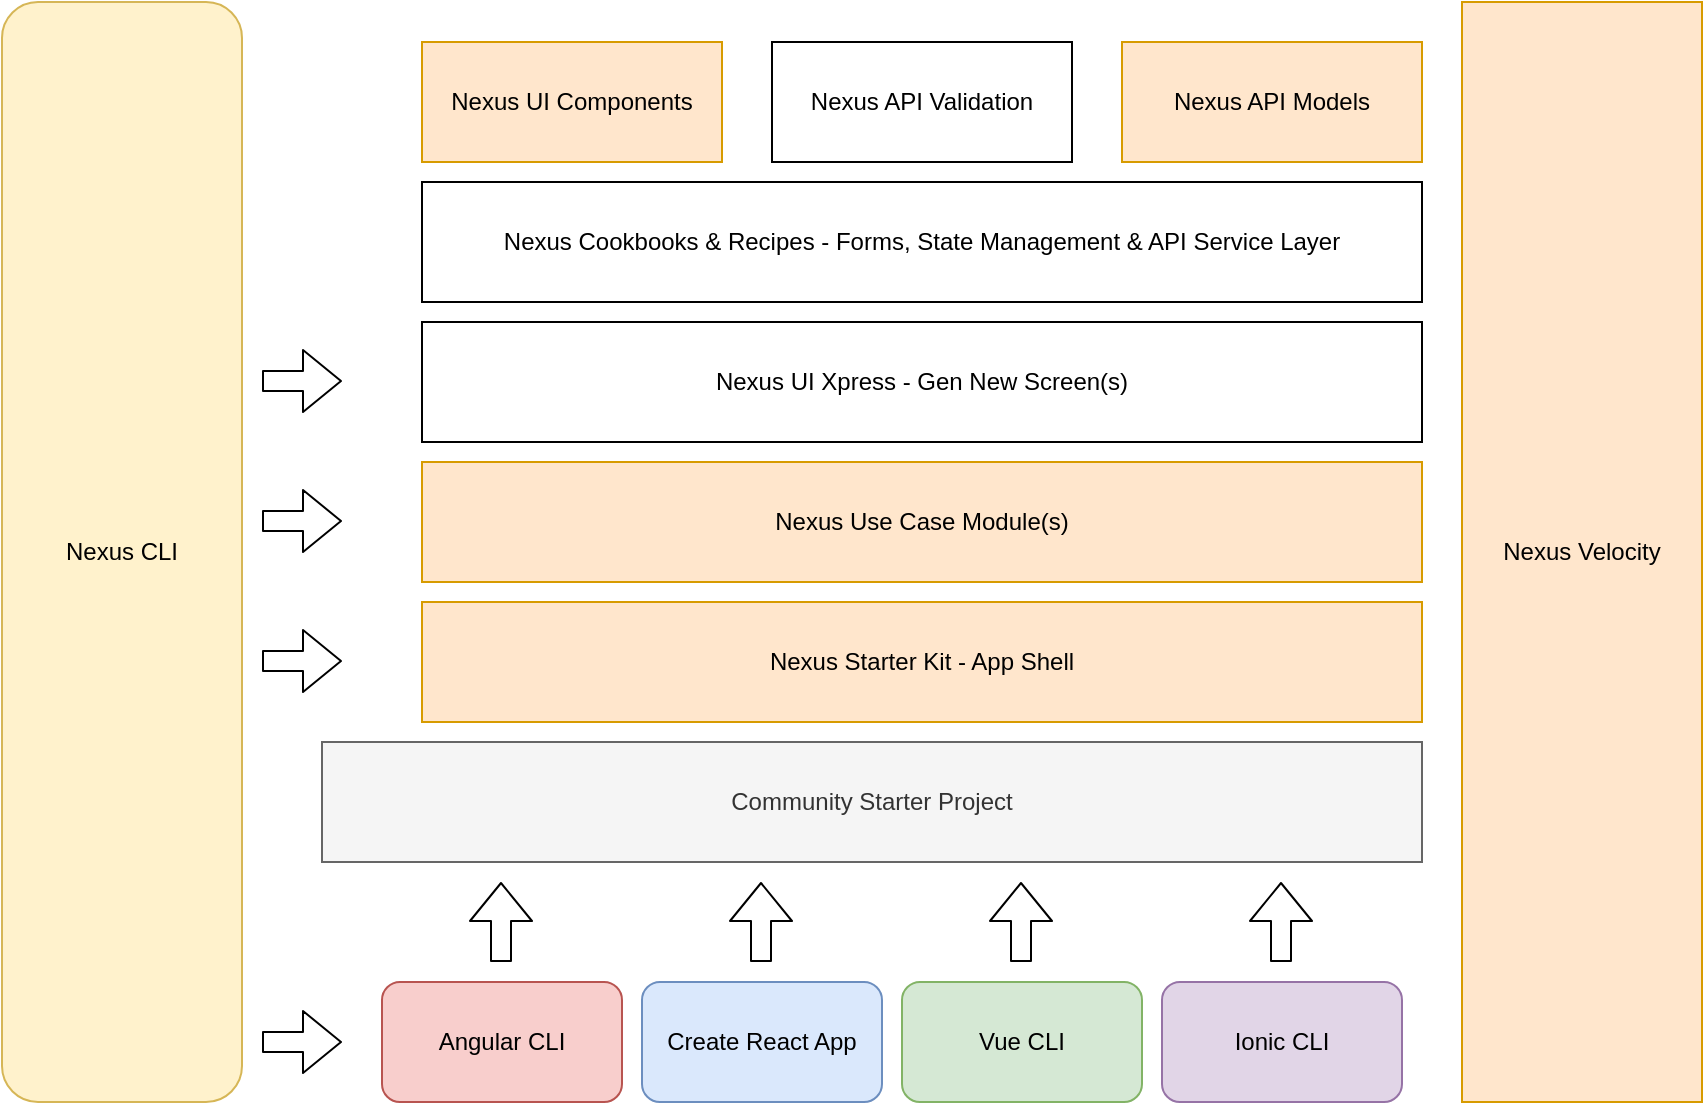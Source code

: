 <mxfile version="14.8.6" type="github">
  <diagram id="HEiGUlukCGZqpBvKubvR" name="Page-1">
    <mxGraphModel dx="1426" dy="769" grid="1" gridSize="10" guides="1" tooltips="1" connect="1" arrows="1" fold="1" page="1" pageScale="1" pageWidth="850" pageHeight="1100" math="0" shadow="0">
      <root>
        <mxCell id="0" />
        <mxCell id="1" parent="0" />
        <mxCell id="8d0RVLimi-yqicXbfbM0-1" value="Community Starter Project" style="rounded=0;whiteSpace=wrap;html=1;fillColor=#f5f5f5;strokeColor=#666666;fontColor=#333333;" vertex="1" parent="1">
          <mxGeometry x="170" y="380" width="550" height="60" as="geometry" />
        </mxCell>
        <mxCell id="8d0RVLimi-yqicXbfbM0-3" value="Angular CLI" style="rounded=1;whiteSpace=wrap;html=1;fillColor=#f8cecc;strokeColor=#b85450;" vertex="1" parent="1">
          <mxGeometry x="200" y="500" width="120" height="60" as="geometry" />
        </mxCell>
        <mxCell id="8d0RVLimi-yqicXbfbM0-4" value="Create React App" style="rounded=1;whiteSpace=wrap;html=1;fillColor=#dae8fc;strokeColor=#6c8ebf;" vertex="1" parent="1">
          <mxGeometry x="330" y="500" width="120" height="60" as="geometry" />
        </mxCell>
        <mxCell id="8d0RVLimi-yqicXbfbM0-5" value="Vue CLI" style="rounded=1;whiteSpace=wrap;html=1;fillColor=#d5e8d4;strokeColor=#82b366;" vertex="1" parent="1">
          <mxGeometry x="460" y="500" width="120" height="60" as="geometry" />
        </mxCell>
        <mxCell id="8d0RVLimi-yqicXbfbM0-6" value="Ionic CLI" style="rounded=1;whiteSpace=wrap;html=1;fillColor=#e1d5e7;strokeColor=#9673a6;" vertex="1" parent="1">
          <mxGeometry x="590" y="500" width="120" height="60" as="geometry" />
        </mxCell>
        <mxCell id="8d0RVLimi-yqicXbfbM0-7" value="Nexus CLI" style="rounded=1;whiteSpace=wrap;html=1;fillColor=#fff2cc;strokeColor=#d6b656;" vertex="1" parent="1">
          <mxGeometry x="10" y="10" width="120" height="550" as="geometry" />
        </mxCell>
        <mxCell id="8d0RVLimi-yqicXbfbM0-8" value="Nexus Starter Kit - App Shell" style="rounded=0;whiteSpace=wrap;html=1;fillColor=#ffe6cc;strokeColor=#d79b00;" vertex="1" parent="1">
          <mxGeometry x="220" y="310" width="500" height="60" as="geometry" />
        </mxCell>
        <mxCell id="8d0RVLimi-yqicXbfbM0-9" value="Nexus Use Case Module(s)" style="rounded=0;whiteSpace=wrap;html=1;fillColor=#ffe6cc;strokeColor=#d79b00;" vertex="1" parent="1">
          <mxGeometry x="220" y="240" width="500" height="60" as="geometry" />
        </mxCell>
        <mxCell id="8d0RVLimi-yqicXbfbM0-10" value="" style="shape=flexArrow;endArrow=classic;html=1;fillColor=#ffffff;" edge="1" parent="1">
          <mxGeometry width="50" height="50" relative="1" as="geometry">
            <mxPoint x="140" y="530" as="sourcePoint" />
            <mxPoint x="180" y="530" as="targetPoint" />
          </mxGeometry>
        </mxCell>
        <mxCell id="8d0RVLimi-yqicXbfbM0-11" value="" style="shape=flexArrow;endArrow=classic;html=1;fillColor=#ffffff;" edge="1" parent="1">
          <mxGeometry width="50" height="50" relative="1" as="geometry">
            <mxPoint x="259.5" y="490" as="sourcePoint" />
            <mxPoint x="259.5" y="450" as="targetPoint" />
          </mxGeometry>
        </mxCell>
        <mxCell id="8d0RVLimi-yqicXbfbM0-12" value="" style="shape=flexArrow;endArrow=classic;html=1;fillColor=#ffffff;" edge="1" parent="1">
          <mxGeometry width="50" height="50" relative="1" as="geometry">
            <mxPoint x="389.5" y="490" as="sourcePoint" />
            <mxPoint x="389.5" y="450" as="targetPoint" />
          </mxGeometry>
        </mxCell>
        <mxCell id="8d0RVLimi-yqicXbfbM0-13" value="" style="shape=flexArrow;endArrow=classic;html=1;fillColor=#ffffff;" edge="1" parent="1">
          <mxGeometry width="50" height="50" relative="1" as="geometry">
            <mxPoint x="519.5" y="490" as="sourcePoint" />
            <mxPoint x="519.5" y="450" as="targetPoint" />
          </mxGeometry>
        </mxCell>
        <mxCell id="8d0RVLimi-yqicXbfbM0-14" value="" style="shape=flexArrow;endArrow=classic;html=1;fillColor=#ffffff;" edge="1" parent="1">
          <mxGeometry width="50" height="50" relative="1" as="geometry">
            <mxPoint x="649.5" y="490" as="sourcePoint" />
            <mxPoint x="649.5" y="450" as="targetPoint" />
          </mxGeometry>
        </mxCell>
        <mxCell id="8d0RVLimi-yqicXbfbM0-15" value="" style="shape=flexArrow;endArrow=classic;html=1;fillColor=#ffffff;" edge="1" parent="1">
          <mxGeometry width="50" height="50" relative="1" as="geometry">
            <mxPoint x="140" y="339.5" as="sourcePoint" />
            <mxPoint x="180" y="339.5" as="targetPoint" />
          </mxGeometry>
        </mxCell>
        <mxCell id="8d0RVLimi-yqicXbfbM0-17" value="" style="shape=flexArrow;endArrow=classic;html=1;fillColor=#ffffff;" edge="1" parent="1">
          <mxGeometry width="50" height="50" relative="1" as="geometry">
            <mxPoint x="140" y="269.5" as="sourcePoint" />
            <mxPoint x="180" y="269.5" as="targetPoint" />
          </mxGeometry>
        </mxCell>
        <mxCell id="8d0RVLimi-yqicXbfbM0-18" value="Nexus UI Xpress - Gen New Screen(s)" style="rounded=0;whiteSpace=wrap;html=1;" vertex="1" parent="1">
          <mxGeometry x="220" y="170" width="500" height="60" as="geometry" />
        </mxCell>
        <mxCell id="8d0RVLimi-yqicXbfbM0-19" value="Nexus Cookbooks &amp;amp; Recipes - Forms, State Management &amp;amp; API Service Layer" style="rounded=0;whiteSpace=wrap;html=1;" vertex="1" parent="1">
          <mxGeometry x="220" y="100" width="500" height="60" as="geometry" />
        </mxCell>
        <mxCell id="8d0RVLimi-yqicXbfbM0-20" value="Nexus UI Components" style="rounded=0;whiteSpace=wrap;html=1;fillColor=#ffe6cc;strokeColor=#d79b00;" vertex="1" parent="1">
          <mxGeometry x="220" y="30" width="150" height="60" as="geometry" />
        </mxCell>
        <mxCell id="8d0RVLimi-yqicXbfbM0-21" value="Nexus API Models" style="rounded=0;whiteSpace=wrap;html=1;fillColor=#ffe6cc;strokeColor=#d79b00;" vertex="1" parent="1">
          <mxGeometry x="570" y="30" width="150" height="60" as="geometry" />
        </mxCell>
        <mxCell id="8d0RVLimi-yqicXbfbM0-22" value="Nexus API Validation" style="rounded=0;whiteSpace=wrap;html=1;" vertex="1" parent="1">
          <mxGeometry x="395" y="30" width="150" height="60" as="geometry" />
        </mxCell>
        <mxCell id="8d0RVLimi-yqicXbfbM0-23" value="" style="shape=flexArrow;endArrow=classic;html=1;fillColor=#ffffff;" edge="1" parent="1">
          <mxGeometry width="50" height="50" relative="1" as="geometry">
            <mxPoint x="140" y="199.5" as="sourcePoint" />
            <mxPoint x="180" y="199.5" as="targetPoint" />
          </mxGeometry>
        </mxCell>
        <mxCell id="8d0RVLimi-yqicXbfbM0-24" value="Nexus Velocity" style="rounded=0;whiteSpace=wrap;html=1;fillColor=#ffe6cc;strokeColor=#d79b00;" vertex="1" parent="1">
          <mxGeometry x="740" y="10" width="120" height="550" as="geometry" />
        </mxCell>
      </root>
    </mxGraphModel>
  </diagram>
</mxfile>
